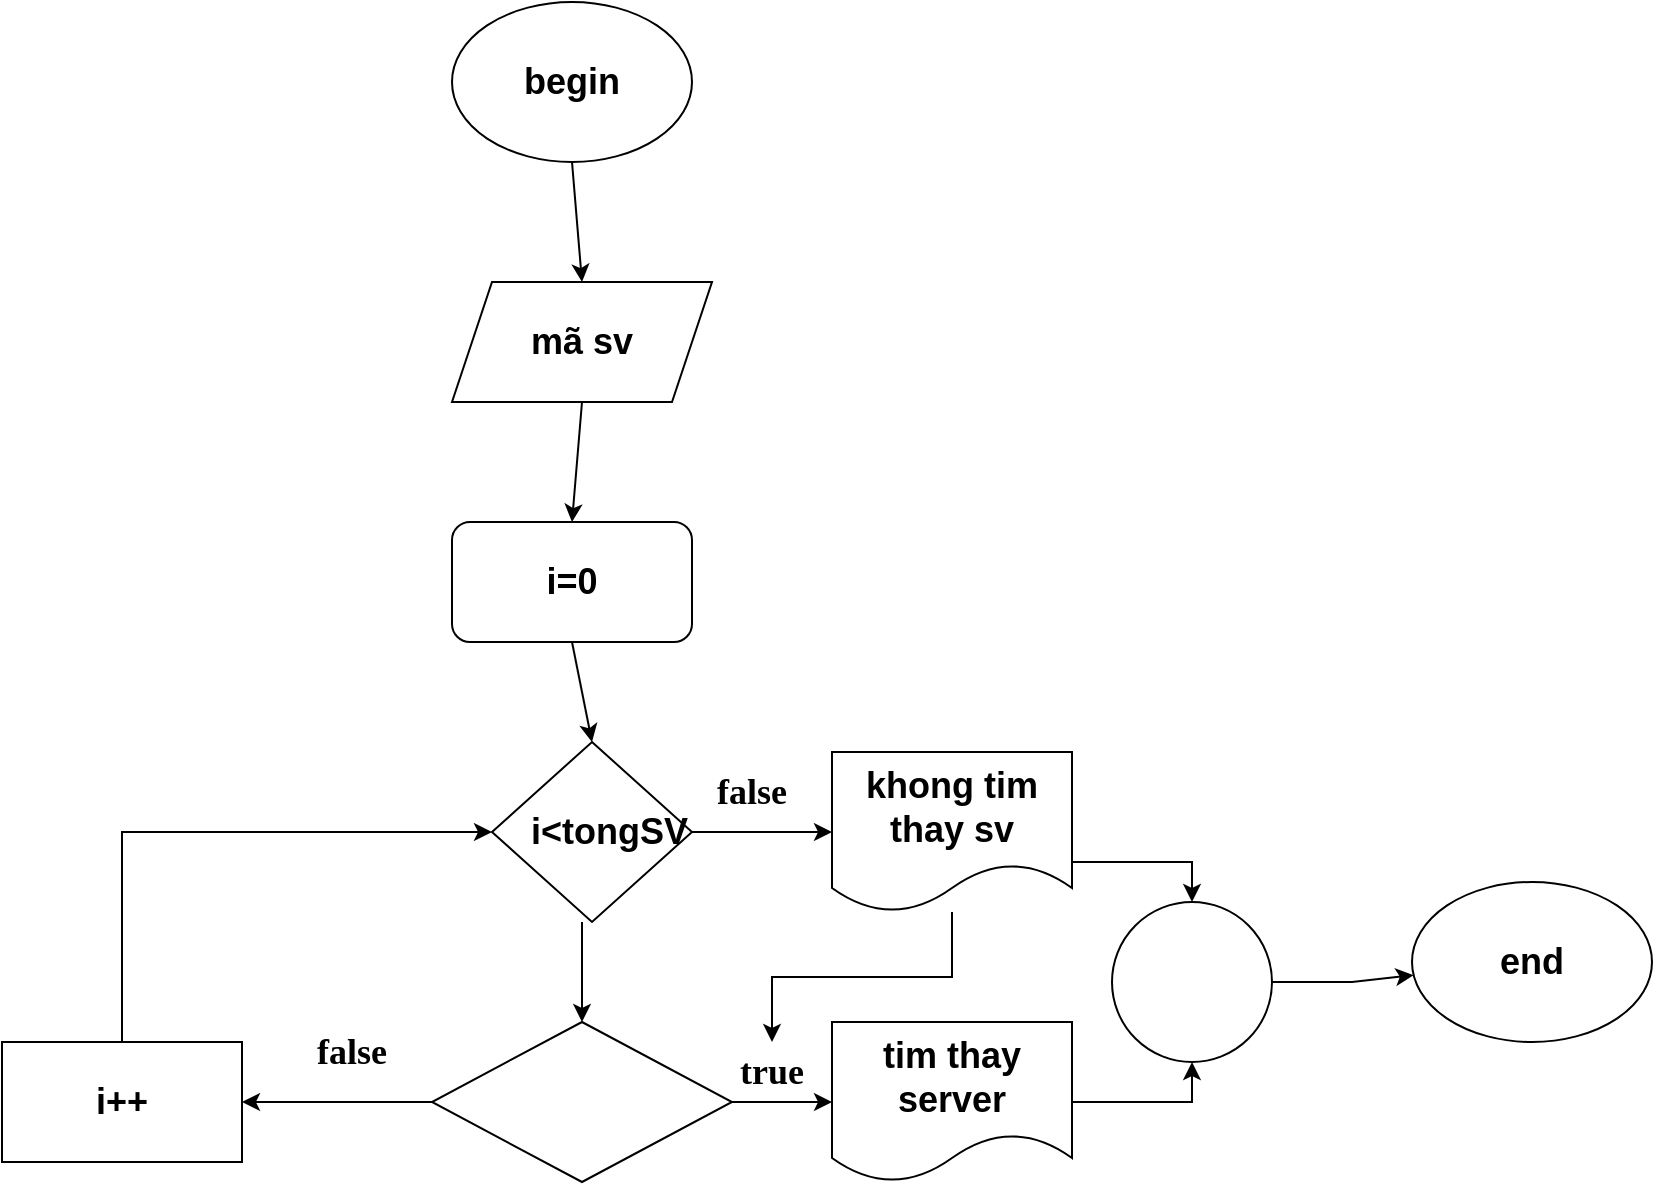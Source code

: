 <mxfile version="16.0.0" type="github">
  <diagram id="WvhQUVRHhDXXNewja3kh" name="Page-1">
    <mxGraphModel dx="1447" dy="803" grid="1" gridSize="10" guides="1" tooltips="1" connect="1" arrows="1" fold="1" page="1" pageScale="1" pageWidth="850" pageHeight="1100" math="0" shadow="0">
      <root>
        <mxCell id="0" />
        <mxCell id="1" parent="0" />
        <mxCell id="noHD_NM3KPzWWushJRem-1" value="&lt;h2&gt;begin&lt;/h2&gt;" style="ellipse;whiteSpace=wrap;html=1;" vertex="1" parent="1">
          <mxGeometry x="360" y="90" width="120" height="80" as="geometry" />
        </mxCell>
        <mxCell id="noHD_NM3KPzWWushJRem-2" value="&lt;h2&gt;mã sv&lt;/h2&gt;" style="shape=parallelogram;perimeter=parallelogramPerimeter;whiteSpace=wrap;html=1;fixedSize=1;" vertex="1" parent="1">
          <mxGeometry x="360" y="230" width="130" height="60" as="geometry" />
        </mxCell>
        <mxCell id="noHD_NM3KPzWWushJRem-3" value="" style="endArrow=classic;html=1;rounded=0;exitX=0.5;exitY=1;exitDx=0;exitDy=0;entryX=0.5;entryY=0;entryDx=0;entryDy=0;" edge="1" parent="1" source="noHD_NM3KPzWWushJRem-1" target="noHD_NM3KPzWWushJRem-2">
          <mxGeometry width="50" height="50" relative="1" as="geometry">
            <mxPoint x="300" y="230" as="sourcePoint" />
            <mxPoint x="350" y="180" as="targetPoint" />
            <Array as="points" />
          </mxGeometry>
        </mxCell>
        <mxCell id="noHD_NM3KPzWWushJRem-4" value="&lt;h2&gt;i=0&lt;/h2&gt;" style="rounded=1;whiteSpace=wrap;html=1;" vertex="1" parent="1">
          <mxGeometry x="360" y="350" width="120" height="60" as="geometry" />
        </mxCell>
        <mxCell id="noHD_NM3KPzWWushJRem-5" value="" style="endArrow=classic;html=1;rounded=0;exitX=0.5;exitY=1;exitDx=0;exitDy=0;entryX=0.5;entryY=0;entryDx=0;entryDy=0;" edge="1" parent="1" source="noHD_NM3KPzWWushJRem-2" target="noHD_NM3KPzWWushJRem-4">
          <mxGeometry width="50" height="50" relative="1" as="geometry">
            <mxPoint x="390" y="350" as="sourcePoint" />
            <mxPoint x="440" y="300" as="targetPoint" />
          </mxGeometry>
        </mxCell>
        <mxCell id="noHD_NM3KPzWWushJRem-9" style="edgeStyle=orthogonalEdgeStyle;rounded=0;orthogonalLoop=1;jettySize=auto;html=1;exitX=0.5;exitY=1;exitDx=0;exitDy=0;" edge="1" parent="1" source="noHD_NM3KPzWWushJRem-7">
          <mxGeometry relative="1" as="geometry">
            <mxPoint x="429.667" y="520" as="targetPoint" />
          </mxGeometry>
        </mxCell>
        <mxCell id="noHD_NM3KPzWWushJRem-18" value="" style="edgeStyle=orthogonalEdgeStyle;rounded=0;orthogonalLoop=1;jettySize=auto;html=1;" edge="1" parent="1" source="noHD_NM3KPzWWushJRem-7" target="noHD_NM3KPzWWushJRem-17">
          <mxGeometry relative="1" as="geometry" />
        </mxCell>
        <mxCell id="noHD_NM3KPzWWushJRem-7" value="&lt;h2&gt;i&amp;lt;tongSV&lt;/h2&gt;" style="rhombus;whiteSpace=wrap;html=1;align=right;" vertex="1" parent="1">
          <mxGeometry x="380" y="460" width="100" height="90" as="geometry" />
        </mxCell>
        <mxCell id="noHD_NM3KPzWWushJRem-8" value="" style="endArrow=classic;html=1;rounded=0;exitX=0.5;exitY=1;exitDx=0;exitDy=0;entryX=0.5;entryY=0;entryDx=0;entryDy=0;" edge="1" parent="1" source="noHD_NM3KPzWWushJRem-4" target="noHD_NM3KPzWWushJRem-7">
          <mxGeometry width="50" height="50" relative="1" as="geometry">
            <mxPoint x="375" y="460" as="sourcePoint" />
            <mxPoint x="465" y="430" as="targetPoint" />
          </mxGeometry>
        </mxCell>
        <mxCell id="noHD_NM3KPzWWushJRem-10" value="" style="endArrow=classic;html=1;rounded=0;" edge="1" parent="1" target="noHD_NM3KPzWWushJRem-11">
          <mxGeometry width="50" height="50" relative="1" as="geometry">
            <mxPoint x="425" y="550" as="sourcePoint" />
            <mxPoint x="425" y="640" as="targetPoint" />
            <Array as="points">
              <mxPoint x="425" y="550" />
            </Array>
          </mxGeometry>
        </mxCell>
        <mxCell id="noHD_NM3KPzWWushJRem-14" value="" style="edgeStyle=orthogonalEdgeStyle;rounded=0;orthogonalLoop=1;jettySize=auto;html=1;" edge="1" parent="1" source="noHD_NM3KPzWWushJRem-11" target="noHD_NM3KPzWWushJRem-13">
          <mxGeometry relative="1" as="geometry" />
        </mxCell>
        <mxCell id="noHD_NM3KPzWWushJRem-24" value="" style="edgeStyle=orthogonalEdgeStyle;rounded=0;orthogonalLoop=1;jettySize=auto;html=1;" edge="1" parent="1" source="noHD_NM3KPzWWushJRem-11">
          <mxGeometry relative="1" as="geometry">
            <mxPoint x="550" y="640" as="targetPoint" />
            <Array as="points" />
          </mxGeometry>
        </mxCell>
        <mxCell id="noHD_NM3KPzWWushJRem-11" value="" style="rhombus;whiteSpace=wrap;html=1;" vertex="1" parent="1">
          <mxGeometry x="350" y="600" width="150" height="80" as="geometry" />
        </mxCell>
        <mxCell id="noHD_NM3KPzWWushJRem-16" value="" style="edgeStyle=orthogonalEdgeStyle;rounded=0;orthogonalLoop=1;jettySize=auto;html=1;entryX=0;entryY=0.5;entryDx=0;entryDy=0;" edge="1" parent="1" source="noHD_NM3KPzWWushJRem-13" target="noHD_NM3KPzWWushJRem-7">
          <mxGeometry relative="1" as="geometry">
            <mxPoint x="195" y="490" as="targetPoint" />
            <Array as="points">
              <mxPoint x="195" y="505" />
            </Array>
          </mxGeometry>
        </mxCell>
        <mxCell id="noHD_NM3KPzWWushJRem-13" value="&lt;h2&gt;i++&lt;/h2&gt;" style="whiteSpace=wrap;html=1;" vertex="1" parent="1">
          <mxGeometry x="135" y="610" width="120" height="60" as="geometry" />
        </mxCell>
        <mxCell id="noHD_NM3KPzWWushJRem-30" style="edgeStyle=orthogonalEdgeStyle;rounded=0;orthogonalLoop=1;jettySize=auto;html=1;fontFamily=Times New Roman;" edge="1" parent="1" source="noHD_NM3KPzWWushJRem-17" target="noHD_NM3KPzWWushJRem-29">
          <mxGeometry relative="1" as="geometry" />
        </mxCell>
        <mxCell id="noHD_NM3KPzWWushJRem-17" value="&lt;h2&gt;khong tim thay sv&lt;/h2&gt;" style="shape=document;whiteSpace=wrap;html=1;boundedLbl=1;" vertex="1" parent="1">
          <mxGeometry x="550" y="465" width="120" height="80" as="geometry" />
        </mxCell>
        <mxCell id="noHD_NM3KPzWWushJRem-19" value="" style="endArrow=classic;html=1;rounded=0;" edge="1" parent="1" target="noHD_NM3KPzWWushJRem-20">
          <mxGeometry width="50" height="50" relative="1" as="geometry">
            <mxPoint x="670" y="520" as="sourcePoint" />
            <mxPoint x="730" y="580" as="targetPoint" />
            <Array as="points">
              <mxPoint x="730" y="520" />
            </Array>
          </mxGeometry>
        </mxCell>
        <mxCell id="noHD_NM3KPzWWushJRem-20" value="" style="ellipse;whiteSpace=wrap;html=1;aspect=fixed;" vertex="1" parent="1">
          <mxGeometry x="690" y="540" width="80" height="80" as="geometry" />
        </mxCell>
        <mxCell id="noHD_NM3KPzWWushJRem-23" value="&lt;h2&gt;tim thay server&lt;/h2&gt;" style="shape=document;whiteSpace=wrap;html=1;boundedLbl=1;" vertex="1" parent="1">
          <mxGeometry x="550" y="600" width="120" height="80" as="geometry" />
        </mxCell>
        <mxCell id="noHD_NM3KPzWWushJRem-25" value="" style="endArrow=classic;html=1;rounded=0;exitX=1;exitY=0.5;exitDx=0;exitDy=0;entryX=0.5;entryY=1;entryDx=0;entryDy=0;" edge="1" parent="1" source="noHD_NM3KPzWWushJRem-23" target="noHD_NM3KPzWWushJRem-20">
          <mxGeometry width="50" height="50" relative="1" as="geometry">
            <mxPoint x="30" y="630" as="sourcePoint" />
            <mxPoint x="60" y="730" as="targetPoint" />
            <Array as="points">
              <mxPoint x="730" y="640" />
            </Array>
          </mxGeometry>
        </mxCell>
        <mxCell id="noHD_NM3KPzWWushJRem-26" value="" style="endArrow=classic;html=1;rounded=0;exitX=1;exitY=0.5;exitDx=0;exitDy=0;" edge="1" parent="1" source="noHD_NM3KPzWWushJRem-20" target="noHD_NM3KPzWWushJRem-27">
          <mxGeometry width="50" height="50" relative="1" as="geometry">
            <mxPoint x="580" y="550" as="sourcePoint" />
            <mxPoint x="840" y="580" as="targetPoint" />
            <Array as="points">
              <mxPoint x="810" y="580" />
            </Array>
          </mxGeometry>
        </mxCell>
        <mxCell id="noHD_NM3KPzWWushJRem-27" value="&lt;h2&gt;end&lt;/h2&gt;" style="ellipse;whiteSpace=wrap;html=1;" vertex="1" parent="1">
          <mxGeometry x="840" y="530" width="120" height="80" as="geometry" />
        </mxCell>
        <mxCell id="noHD_NM3KPzWWushJRem-28" value="&lt;h2&gt;false&lt;/h2&gt;" style="text;html=1;strokeColor=none;fillColor=none;align=center;verticalAlign=middle;whiteSpace=wrap;rounded=0;fontFamily=Times New Roman;" vertex="1" parent="1">
          <mxGeometry x="280" y="600" width="60" height="30" as="geometry" />
        </mxCell>
        <mxCell id="noHD_NM3KPzWWushJRem-29" value="&lt;h2&gt;true&lt;/h2&gt;" style="text;html=1;strokeColor=none;fillColor=none;align=center;verticalAlign=middle;whiteSpace=wrap;rounded=0;fontFamily=Times New Roman;" vertex="1" parent="1">
          <mxGeometry x="490" y="610" width="60" height="30" as="geometry" />
        </mxCell>
        <mxCell id="noHD_NM3KPzWWushJRem-31" value="&lt;h2&gt;false&lt;/h2&gt;" style="text;html=1;strokeColor=none;fillColor=none;align=center;verticalAlign=middle;whiteSpace=wrap;rounded=0;fontFamily=Times New Roman;" vertex="1" parent="1">
          <mxGeometry x="480" y="470" width="60" height="30" as="geometry" />
        </mxCell>
      </root>
    </mxGraphModel>
  </diagram>
</mxfile>
